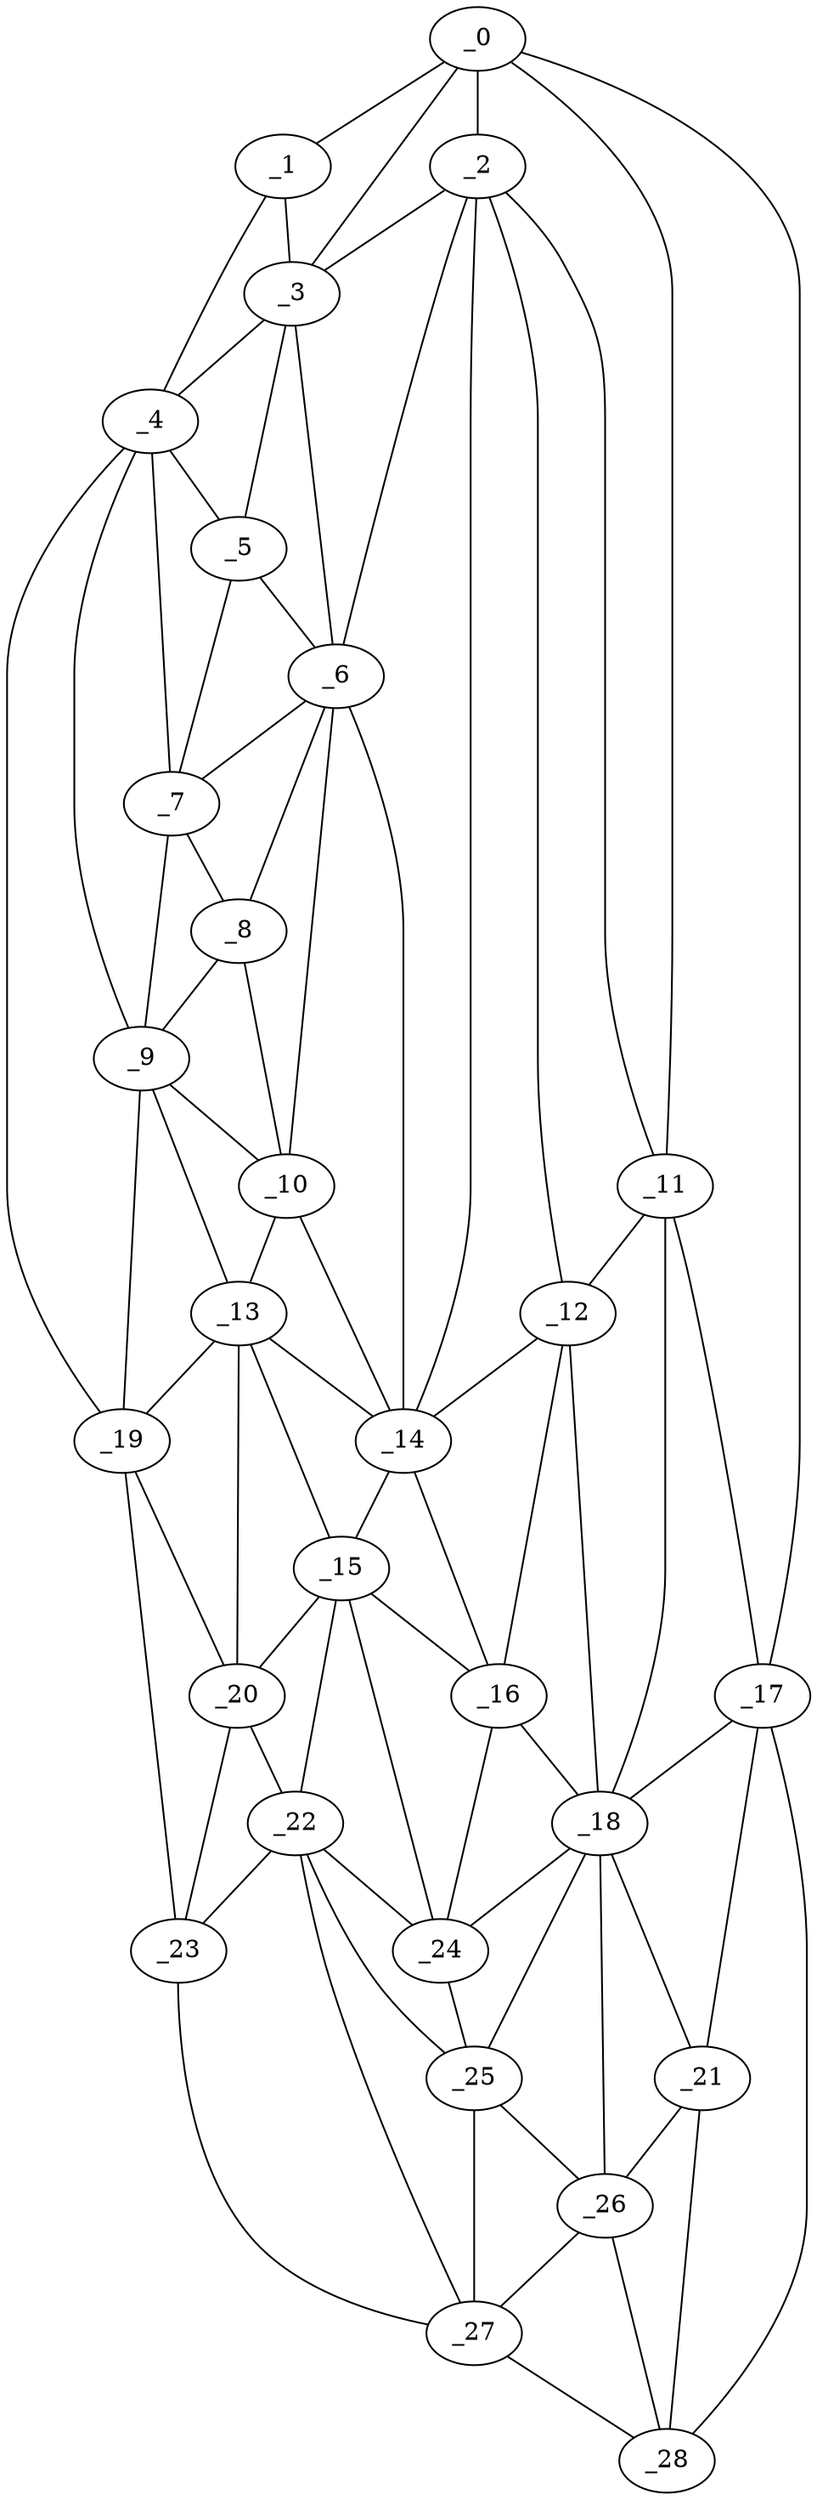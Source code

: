 graph "obj66__25.gxl" {
	_0	 [x=5,
		y=83];
	_1	 [x=24,
		y=23];
	_0 -- _1	 [valence=1];
	_2	 [x=30,
		y=87];
	_0 -- _2	 [valence=2];
	_3	 [x=33,
		y=30];
	_0 -- _3	 [valence=2];
	_11	 [x=63,
		y=99];
	_0 -- _11	 [valence=1];
	_17	 [x=96,
		y=119];
	_0 -- _17	 [valence=1];
	_1 -- _3	 [valence=2];
	_4	 [x=38,
		y=12];
	_1 -- _4	 [valence=1];
	_2 -- _3	 [valence=2];
	_6	 [x=48,
		y=31];
	_2 -- _6	 [valence=2];
	_2 -- _11	 [valence=2];
	_12	 [x=74,
		y=84];
	_2 -- _12	 [valence=2];
	_14	 [x=76,
		y=71];
	_2 -- _14	 [valence=2];
	_3 -- _4	 [valence=2];
	_5	 [x=41,
		y=28];
	_3 -- _5	 [valence=1];
	_3 -- _6	 [valence=1];
	_4 -- _5	 [valence=1];
	_7	 [x=50,
		y=21];
	_4 -- _7	 [valence=1];
	_9	 [x=61,
		y=20];
	_4 -- _9	 [valence=2];
	_19	 [x=98,
		y=18];
	_4 -- _19	 [valence=1];
	_5 -- _6	 [valence=2];
	_5 -- _7	 [valence=2];
	_6 -- _7	 [valence=1];
	_8	 [x=52,
		y=24];
	_6 -- _8	 [valence=2];
	_10	 [x=61,
		y=30];
	_6 -- _10	 [valence=2];
	_6 -- _14	 [valence=1];
	_7 -- _8	 [valence=2];
	_7 -- _9	 [valence=1];
	_8 -- _9	 [valence=2];
	_8 -- _10	 [valence=2];
	_9 -- _10	 [valence=1];
	_13	 [x=76,
		y=33];
	_9 -- _13	 [valence=2];
	_9 -- _19	 [valence=2];
	_10 -- _13	 [valence=2];
	_10 -- _14	 [valence=2];
	_11 -- _12	 [valence=2];
	_11 -- _17	 [valence=2];
	_18	 [x=97,
		y=91];
	_11 -- _18	 [valence=2];
	_12 -- _14	 [valence=1];
	_16	 [x=89,
		y=84];
	_12 -- _16	 [valence=2];
	_12 -- _18	 [valence=2];
	_13 -- _14	 [valence=2];
	_15	 [x=87,
		y=68];
	_13 -- _15	 [valence=1];
	_13 -- _19	 [valence=2];
	_20	 [x=101,
		y=39];
	_13 -- _20	 [valence=1];
	_14 -- _15	 [valence=1];
	_14 -- _16	 [valence=2];
	_15 -- _16	 [valence=2];
	_15 -- _20	 [valence=2];
	_22	 [x=104,
		y=47];
	_15 -- _22	 [valence=2];
	_24	 [x=108,
		y=62];
	_15 -- _24	 [valence=2];
	_16 -- _18	 [valence=2];
	_16 -- _24	 [valence=1];
	_17 -- _18	 [valence=1];
	_21	 [x=102,
		y=96];
	_17 -- _21	 [valence=1];
	_28	 [x=125,
		y=93];
	_17 -- _28	 [valence=1];
	_18 -- _21	 [valence=2];
	_18 -- _24	 [valence=2];
	_25	 [x=117,
		y=67];
	_18 -- _25	 [valence=2];
	_26	 [x=122,
		y=81];
	_18 -- _26	 [valence=1];
	_19 -- _20	 [valence=2];
	_23	 [x=105,
		y=22];
	_19 -- _23	 [valence=1];
	_20 -- _22	 [valence=1];
	_20 -- _23	 [valence=1];
	_21 -- _26	 [valence=2];
	_21 -- _28	 [valence=1];
	_22 -- _23	 [valence=1];
	_22 -- _24	 [valence=2];
	_22 -- _25	 [valence=2];
	_27	 [x=124,
		y=69];
	_22 -- _27	 [valence=2];
	_23 -- _27	 [valence=1];
	_24 -- _25	 [valence=2];
	_25 -- _26	 [valence=2];
	_25 -- _27	 [valence=1];
	_26 -- _27	 [valence=1];
	_26 -- _28	 [valence=1];
	_27 -- _28	 [valence=1];
}
